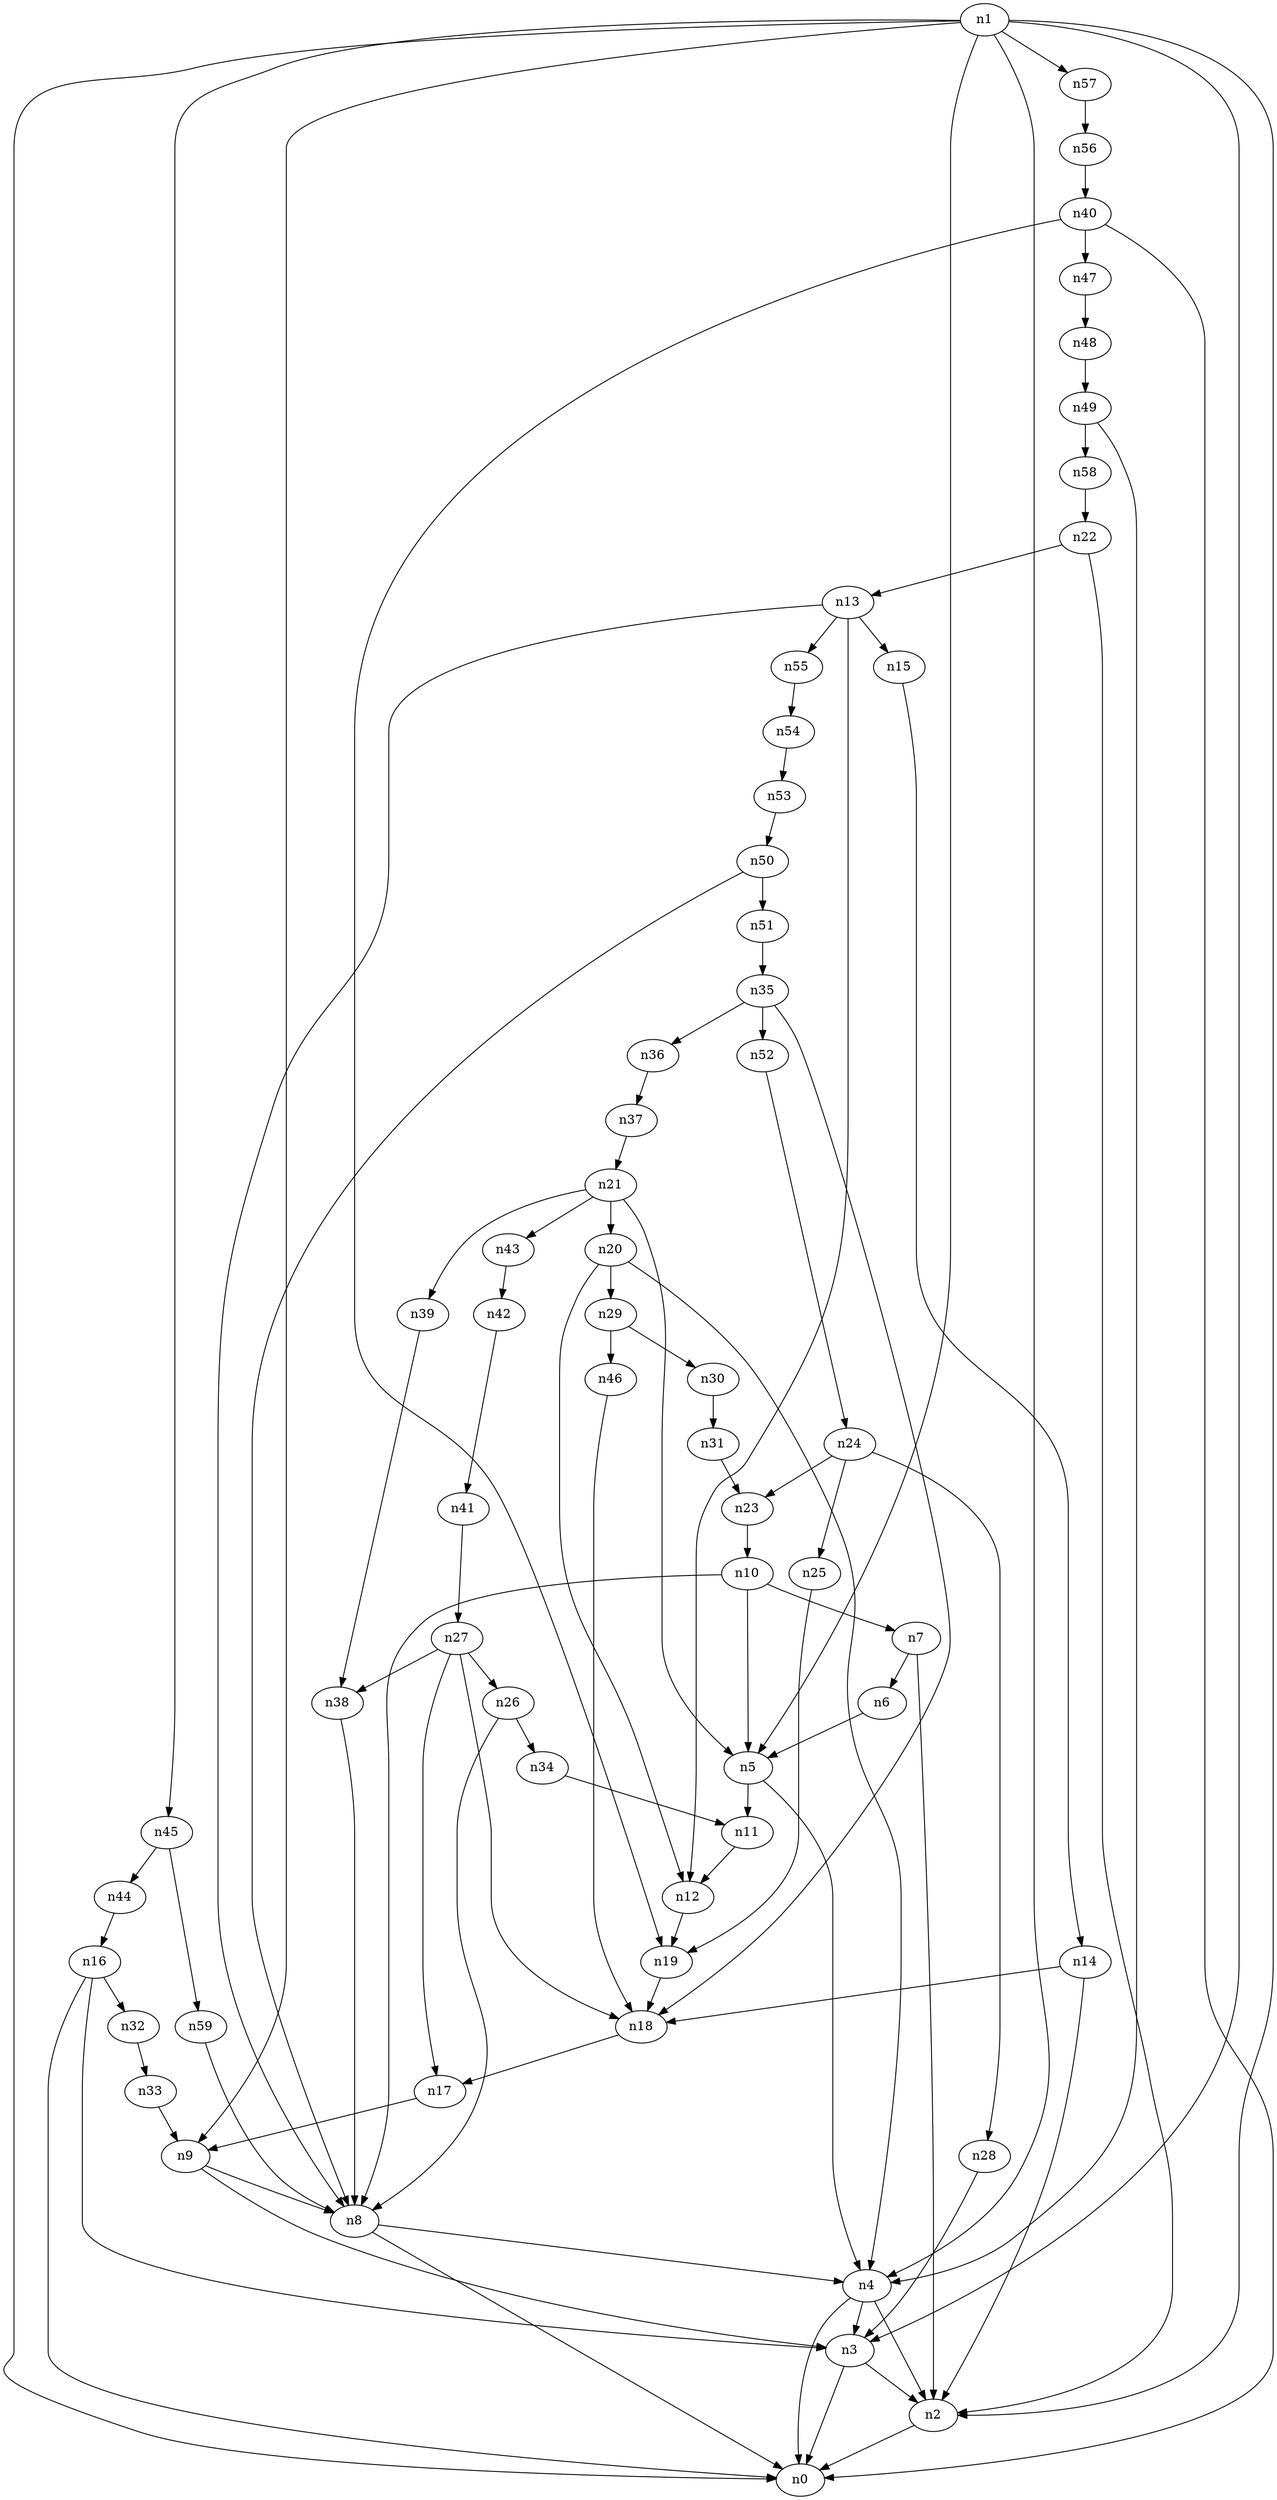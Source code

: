 digraph G {
	n1 -> n0	 [_graphml_id=e0];
	n1 -> n2	 [_graphml_id=e1];
	n1 -> n3	 [_graphml_id=e6];
	n1 -> n4	 [_graphml_id=e9];
	n1 -> n5	 [_graphml_id=e10];
	n1 -> n9	 [_graphml_id=e16];
	n1 -> n45	 [_graphml_id=e76];
	n1 -> n57	 [_graphml_id=e96];
	n2 -> n0	 [_graphml_id=e5];
	n3 -> n0	 [_graphml_id=e8];
	n3 -> n2	 [_graphml_id=e2];
	n4 -> n0	 [_graphml_id=e4];
	n4 -> n2	 [_graphml_id=e7];
	n4 -> n3	 [_graphml_id=e3];
	n5 -> n4	 [_graphml_id=e29];
	n5 -> n11	 [_graphml_id=e20];
	n6 -> n5	 [_graphml_id=e11];
	n7 -> n2	 [_graphml_id=e13];
	n7 -> n6	 [_graphml_id=e12];
	n8 -> n0	 [_graphml_id=e14];
	n8 -> n4	 [_graphml_id=e19];
	n9 -> n3	 [_graphml_id=e59];
	n9 -> n8	 [_graphml_id=e15];
	n10 -> n5	 [_graphml_id=e69];
	n10 -> n7	 [_graphml_id=e17];
	n10 -> n8	 [_graphml_id=e18];
	n11 -> n12	 [_graphml_id=e21];
	n12 -> n19	 [_graphml_id=e33];
	n13 -> n8	 [_graphml_id=e23];
	n13 -> n12	 [_graphml_id=e22];
	n13 -> n15	 [_graphml_id=e26];
	n13 -> n55	 [_graphml_id=e93];
	n14 -> n2	 [_graphml_id=e24];
	n14 -> n18	 [_graphml_id=e49];
	n15 -> n14	 [_graphml_id=e25];
	n16 -> n0	 [_graphml_id=e28];
	n16 -> n3	 [_graphml_id=e27];
	n16 -> n32	 [_graphml_id=e54];
	n17 -> n9	 [_graphml_id=e30];
	n18 -> n17	 [_graphml_id=e31];
	n19 -> n18	 [_graphml_id=e32];
	n20 -> n4	 [_graphml_id=e39];
	n20 -> n12	 [_graphml_id=e34];
	n20 -> n29	 [_graphml_id=e50];
	n21 -> n5	 [_graphml_id=e36];
	n21 -> n20	 [_graphml_id=e35];
	n21 -> n39	 [_graphml_id=e66];
	n21 -> n43	 [_graphml_id=e73];
	n22 -> n2	 [_graphml_id=e38];
	n22 -> n13	 [_graphml_id=e37];
	n23 -> n10	 [_graphml_id=e40];
	n24 -> n23	 [_graphml_id=e41];
	n24 -> n25	 [_graphml_id=e42];
	n24 -> n28	 [_graphml_id=e48];
	n25 -> n19	 [_graphml_id=e43];
	n26 -> n8	 [_graphml_id=e44];
	n26 -> n34	 [_graphml_id=e58];
	n27 -> n17	 [_graphml_id=e46];
	n27 -> n18	 [_graphml_id=e79];
	n27 -> n26	 [_graphml_id=e45];
	n27 -> n38	 [_graphml_id=e89];
	n28 -> n3	 [_graphml_id=e47];
	n29 -> n30	 [_graphml_id=e51];
	n29 -> n46	 [_graphml_id=e77];
	n30 -> n31	 [_graphml_id=e52];
	n31 -> n23	 [_graphml_id=e53];
	n32 -> n33	 [_graphml_id=e55];
	n33 -> n9	 [_graphml_id=e56];
	n34 -> n11	 [_graphml_id=e57];
	n35 -> n18	 [_graphml_id=e60];
	n35 -> n36	 [_graphml_id=e61];
	n35 -> n52	 [_graphml_id=e87];
	n36 -> n37	 [_graphml_id=e62];
	n37 -> n21	 [_graphml_id=e63];
	n38 -> n8	 [_graphml_id=e64];
	n39 -> n38	 [_graphml_id=e65];
	n40 -> n0	 [_graphml_id=e68];
	n40 -> n19	 [_graphml_id=e67];
	n40 -> n47	 [_graphml_id=e80];
	n41 -> n27	 [_graphml_id=e70];
	n42 -> n41	 [_graphml_id=e71];
	n43 -> n42	 [_graphml_id=e72];
	n44 -> n16	 [_graphml_id=e74];
	n45 -> n44	 [_graphml_id=e75];
	n45 -> n59	 [_graphml_id=e99];
	n46 -> n18	 [_graphml_id=e78];
	n47 -> n48	 [_graphml_id=e81];
	n48 -> n49	 [_graphml_id=e82];
	n49 -> n4	 [_graphml_id=e83];
	n49 -> n58	 [_graphml_id=e97];
	n50 -> n8	 [_graphml_id=e84];
	n50 -> n51	 [_graphml_id=e85];
	n51 -> n35	 [_graphml_id=e86];
	n52 -> n24	 [_graphml_id=e88];
	n53 -> n50	 [_graphml_id=e90];
	n54 -> n53	 [_graphml_id=e91];
	n55 -> n54	 [_graphml_id=e92];
	n56 -> n40	 [_graphml_id=e94];
	n57 -> n56	 [_graphml_id=e95];
	n58 -> n22	 [_graphml_id=e98];
	n59 -> n8	 [_graphml_id=e100];
}

